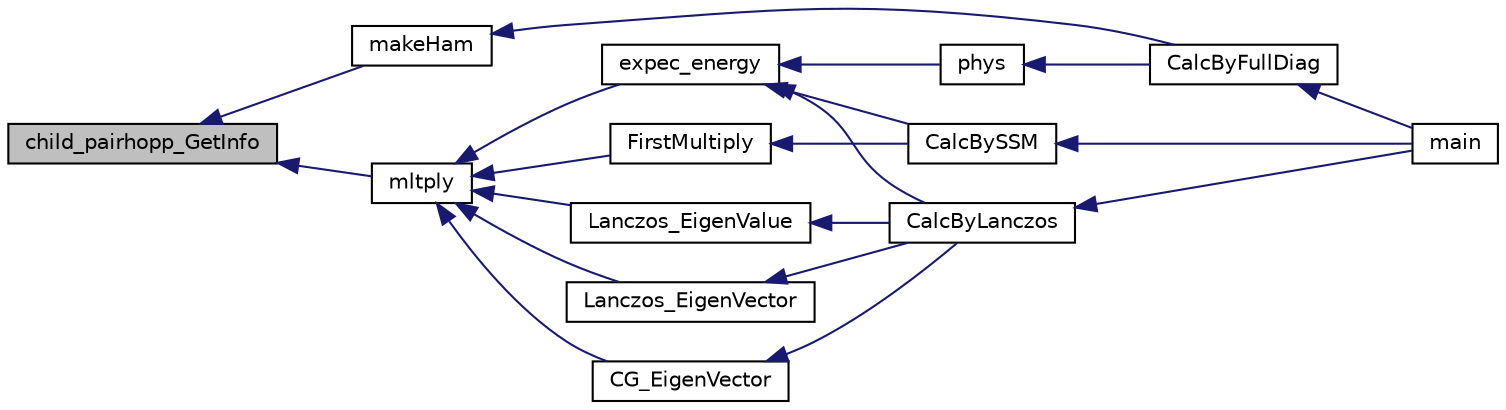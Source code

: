 digraph "child_pairhopp_GetInfo"
{
 // INTERACTIVE_SVG=YES
  edge [fontname="Helvetica",fontsize="10",labelfontname="Helvetica",labelfontsize="10"];
  node [fontname="Helvetica",fontsize="10",shape=record];
  rankdir="LR";
  Node1 [label="child_pairhopp_GetInfo",height=0.2,width=0.4,color="black", fillcolor="grey75", style="filled", fontcolor="black"];
  Node1 -> Node2 [dir="back",color="midnightblue",fontsize="10",style="solid",fontname="Helvetica"];
  Node2 [label="makeHam",height=0.2,width=0.4,color="black", fillcolor="white", style="filled",URL="$make_ham_8c.html#a460d5b90ee970a19d8b66c2b30c8cb0b"];
  Node2 -> Node3 [dir="back",color="midnightblue",fontsize="10",style="solid",fontname="Helvetica"];
  Node3 [label="CalcByFullDiag",height=0.2,width=0.4,color="black", fillcolor="white", style="filled",URL="$_calc_by_full_diag_8h.html#a67653cce7bc65bc9108006c4c8bfa57b"];
  Node3 -> Node4 [dir="back",color="midnightblue",fontsize="10",style="solid",fontname="Helvetica"];
  Node4 [label="main",height=0.2,width=0.4,color="black", fillcolor="white", style="filled",URL="$_h_phi_main_8c.html#a0ddf1224851353fc92bfbff6f499fa97",tooltip="Main program for HPhi. "];
  Node1 -> Node5 [dir="back",color="midnightblue",fontsize="10",style="solid",fontname="Helvetica"];
  Node5 [label="mltply",height=0.2,width=0.4,color="black", fillcolor="white", style="filled",URL="$mltply_8c.html#a61eb17d17b7d03aab22aa05b4074a407"];
  Node5 -> Node6 [dir="back",color="midnightblue",fontsize="10",style="solid",fontname="Helvetica"];
  Node6 [label="CG_EigenVector",height=0.2,width=0.4,color="black", fillcolor="white", style="filled",URL="$_c_g___eigen_vector_8h.html#a27dc47878d6c847ba4f6732e66204bf9"];
  Node6 -> Node7 [dir="back",color="midnightblue",fontsize="10",style="solid",fontname="Helvetica"];
  Node7 [label="CalcByLanczos",height=0.2,width=0.4,color="black", fillcolor="white", style="filled",URL="$_calc_by_lanczos_8h.html#a4efefe8077d976196c07adb0803ce2ff"];
  Node7 -> Node4 [dir="back",color="midnightblue",fontsize="10",style="solid",fontname="Helvetica"];
  Node5 -> Node8 [dir="back",color="midnightblue",fontsize="10",style="solid",fontname="Helvetica"];
  Node8 [label="expec_energy",height=0.2,width=0.4,color="black", fillcolor="white", style="filled",URL="$expec__energy_8h.html#a2e04b36916e47b5b605081d51151f0e4"];
  Node8 -> Node7 [dir="back",color="midnightblue",fontsize="10",style="solid",fontname="Helvetica"];
  Node8 -> Node9 [dir="back",color="midnightblue",fontsize="10",style="solid",fontname="Helvetica"];
  Node9 [label="CalcBySSM",height=0.2,width=0.4,color="black", fillcolor="white", style="filled",URL="$_calc_by_t_p_q_8h.html#a7bb0164ecd302a8713c60f99ab50442f"];
  Node9 -> Node4 [dir="back",color="midnightblue",fontsize="10",style="solid",fontname="Helvetica"];
  Node8 -> Node10 [dir="back",color="midnightblue",fontsize="10",style="solid",fontname="Helvetica"];
  Node10 [label="phys",height=0.2,width=0.4,color="black", fillcolor="white", style="filled",URL="$phys_8c.html#a4784e37301cd2d9b525dd754f864f60f"];
  Node10 -> Node3 [dir="back",color="midnightblue",fontsize="10",style="solid",fontname="Helvetica"];
  Node5 -> Node11 [dir="back",color="midnightblue",fontsize="10",style="solid",fontname="Helvetica"];
  Node11 [label="FirstMultiply",height=0.2,width=0.4,color="black", fillcolor="white", style="filled",URL="$_first_multiply_8h.html#af77e6c8e5905fa1c2f3debb9404d5a86"];
  Node11 -> Node9 [dir="back",color="midnightblue",fontsize="10",style="solid",fontname="Helvetica"];
  Node5 -> Node12 [dir="back",color="midnightblue",fontsize="10",style="solid",fontname="Helvetica"];
  Node12 [label="Lanczos_EigenValue",height=0.2,width=0.4,color="black", fillcolor="white", style="filled",URL="$_lanczos___eigen_value_8c.html#adffde20ad3202934fdc77cfa37472529"];
  Node12 -> Node7 [dir="back",color="midnightblue",fontsize="10",style="solid",fontname="Helvetica"];
  Node5 -> Node13 [dir="back",color="midnightblue",fontsize="10",style="solid",fontname="Helvetica"];
  Node13 [label="Lanczos_EigenVector",height=0.2,width=0.4,color="black", fillcolor="white", style="filled",URL="$_lanczos___eigen_vector_8c.html#a4575347f442614960b1d0555ab1d1ffe"];
  Node13 -> Node7 [dir="back",color="midnightblue",fontsize="10",style="solid",fontname="Helvetica"];
}
